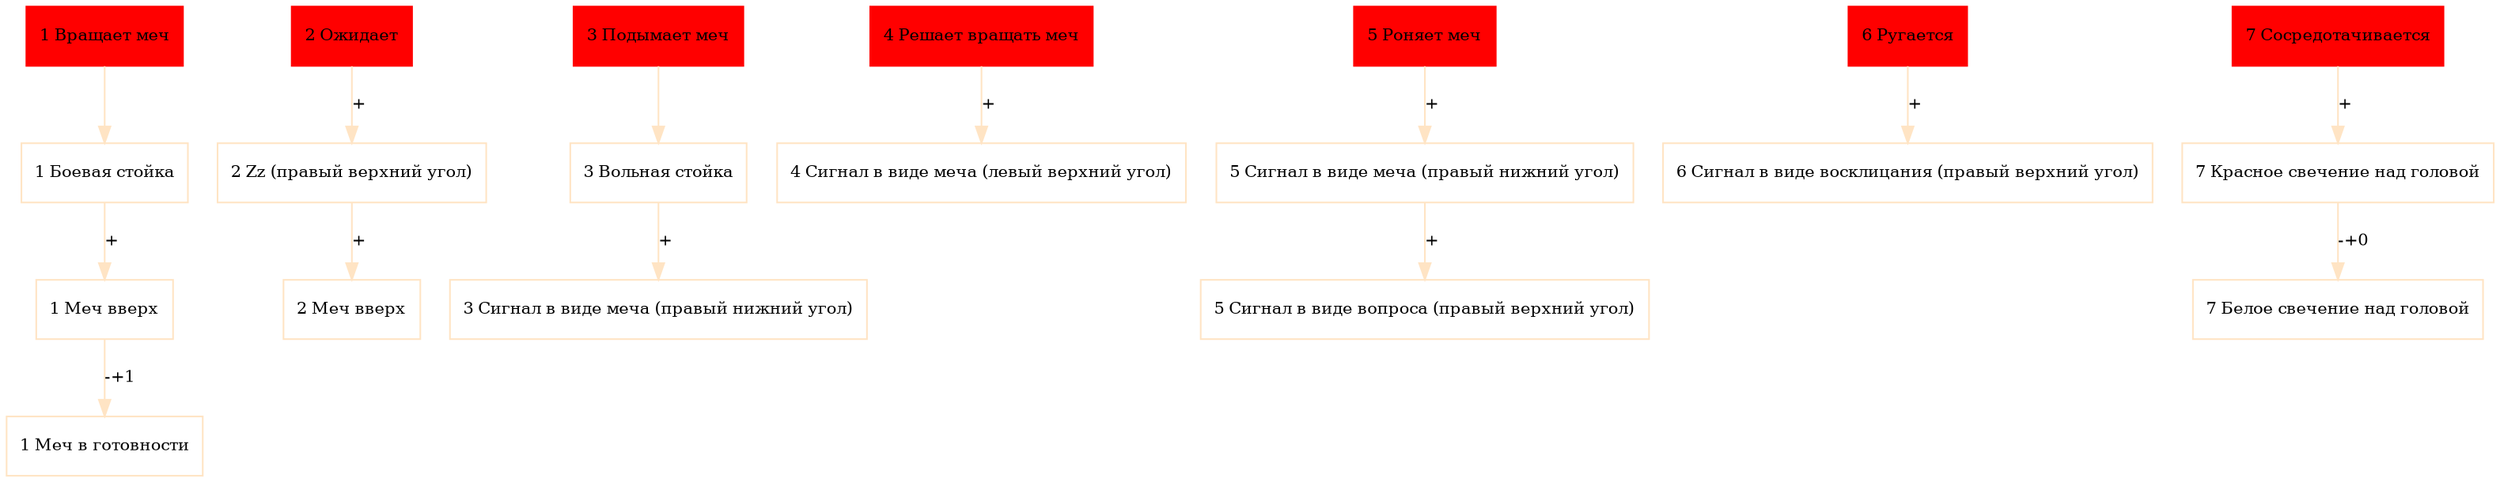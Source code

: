 ﻿// Визуальные образы для действий этой стратегии воина.

// # По аналогии с world/image/visual.
digraph Visual {


color = "lightgrey";
concentrate = true;
clusterrank = "global";
edge [ fontsize = 10 ];


// # Образы для события частично декларированы в world/image/visual/warrior.
// # Команды для управления образами
//     "+"  След. спрайт накладывается на текущий.
//     "-"  Пред. спрайт удаляется.
//     "n"  Перемещается на номер спрайта 'n' в тек. последовательности.
//   Пример: "-+1" Пред. спрайт удаляется, след. спрайт накладывается на
//   текущий, после - переходим на спрайт номер 1.
// # Если команда для спрайта не указана, спрайт рисуется на чистом холсте.
// # Спрайты в командах получают номер в порядке их определения. 0 - первый
//   спрайт.
// @todo Позволить задавать номера спрайтов явно.
subgraph clusterSprite {

    node [ shape = "box", color = "bisque", fontsize = 10 ];
    edge [ color = "bisque" ];

    subgraph clusterAction {
        color = "red";
        node [ color = "red", style = "filled" ];

        "1 Вращает меч";
        "2 Ожидает";
        "3 Подымает меч";
        "4 Решает вращать меч";
        "5 Роняет меч";
        "6 Ругается";
        "7 Сосредотачивается";
    }

    subgraph clusterAction1 {
        "1 Вращает меч"     -> "1 Боевая стойка";
        "1 Боевая стойка" -> "1 Меч вверх"        [ label = "+" ];
        "1 Меч вверх"     -> "1 Меч в готовности" [ label = "-+1" ];
    }

    subgraph clusterAction2 {
        "2 Ожидает" -> "2 Zz (правый верхний угол)"     [ label = "+" ];
        "2 Zz (правый верхний угол)" -> "2 Меч вверх" [ label = "+" ];
    }

    subgraph clusterAction3 {
        "3 Подымает меч"   -> "3 Вольная стойка";
        "3 Вольная стойка" ->
            "3 Сигнал в виде меча (правый нижний угол)" [ label = "+" ];
    }

    subgraph clusterAction4 {
        "4 Решает вращать меч" ->
            "4 Сигнал в виде меча (левый верхний угол)" [ label = "+" ];
    }

    subgraph clusterAction5 {
        "5 Роняет меч" -> "5 Сигнал в виде меча (правый нижний угол)" [ label = "+" ];
        "5 Сигнал в виде меча (правый нижний угол)" ->
            "5 Сигнал в виде вопроса (правый верхний угол)" [ label = "+" ];
    }

    subgraph clusterAction6 {
        "6 Ругается" -> "6 Сигнал в виде восклицания (правый верхний угол)" [ label = "+" ];
    }

    subgraph clusterAction7 {
        "7 Сосредотачивается" -> "7 Красное свечение над головой" [ label = "+" ];
        "7 Красное свечение над головой" ->
            "7 Белое свечение над головой" [ label = "-+0" ];
    }

} // subgraph clusterSprite


} // digraph Characteristic
